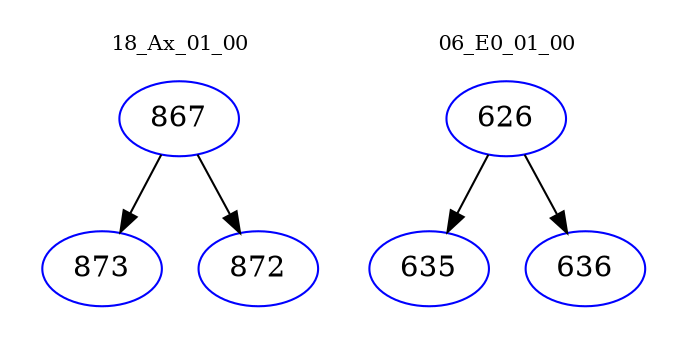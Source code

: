 digraph{
subgraph cluster_0 {
color = white
label = "18_Ax_01_00";
fontsize=10;
T0_867 [label="867", color="blue"]
T0_867 -> T0_873 [color="black"]
T0_873 [label="873", color="blue"]
T0_867 -> T0_872 [color="black"]
T0_872 [label="872", color="blue"]
}
subgraph cluster_1 {
color = white
label = "06_E0_01_00";
fontsize=10;
T1_626 [label="626", color="blue"]
T1_626 -> T1_635 [color="black"]
T1_635 [label="635", color="blue"]
T1_626 -> T1_636 [color="black"]
T1_636 [label="636", color="blue"]
}
}
